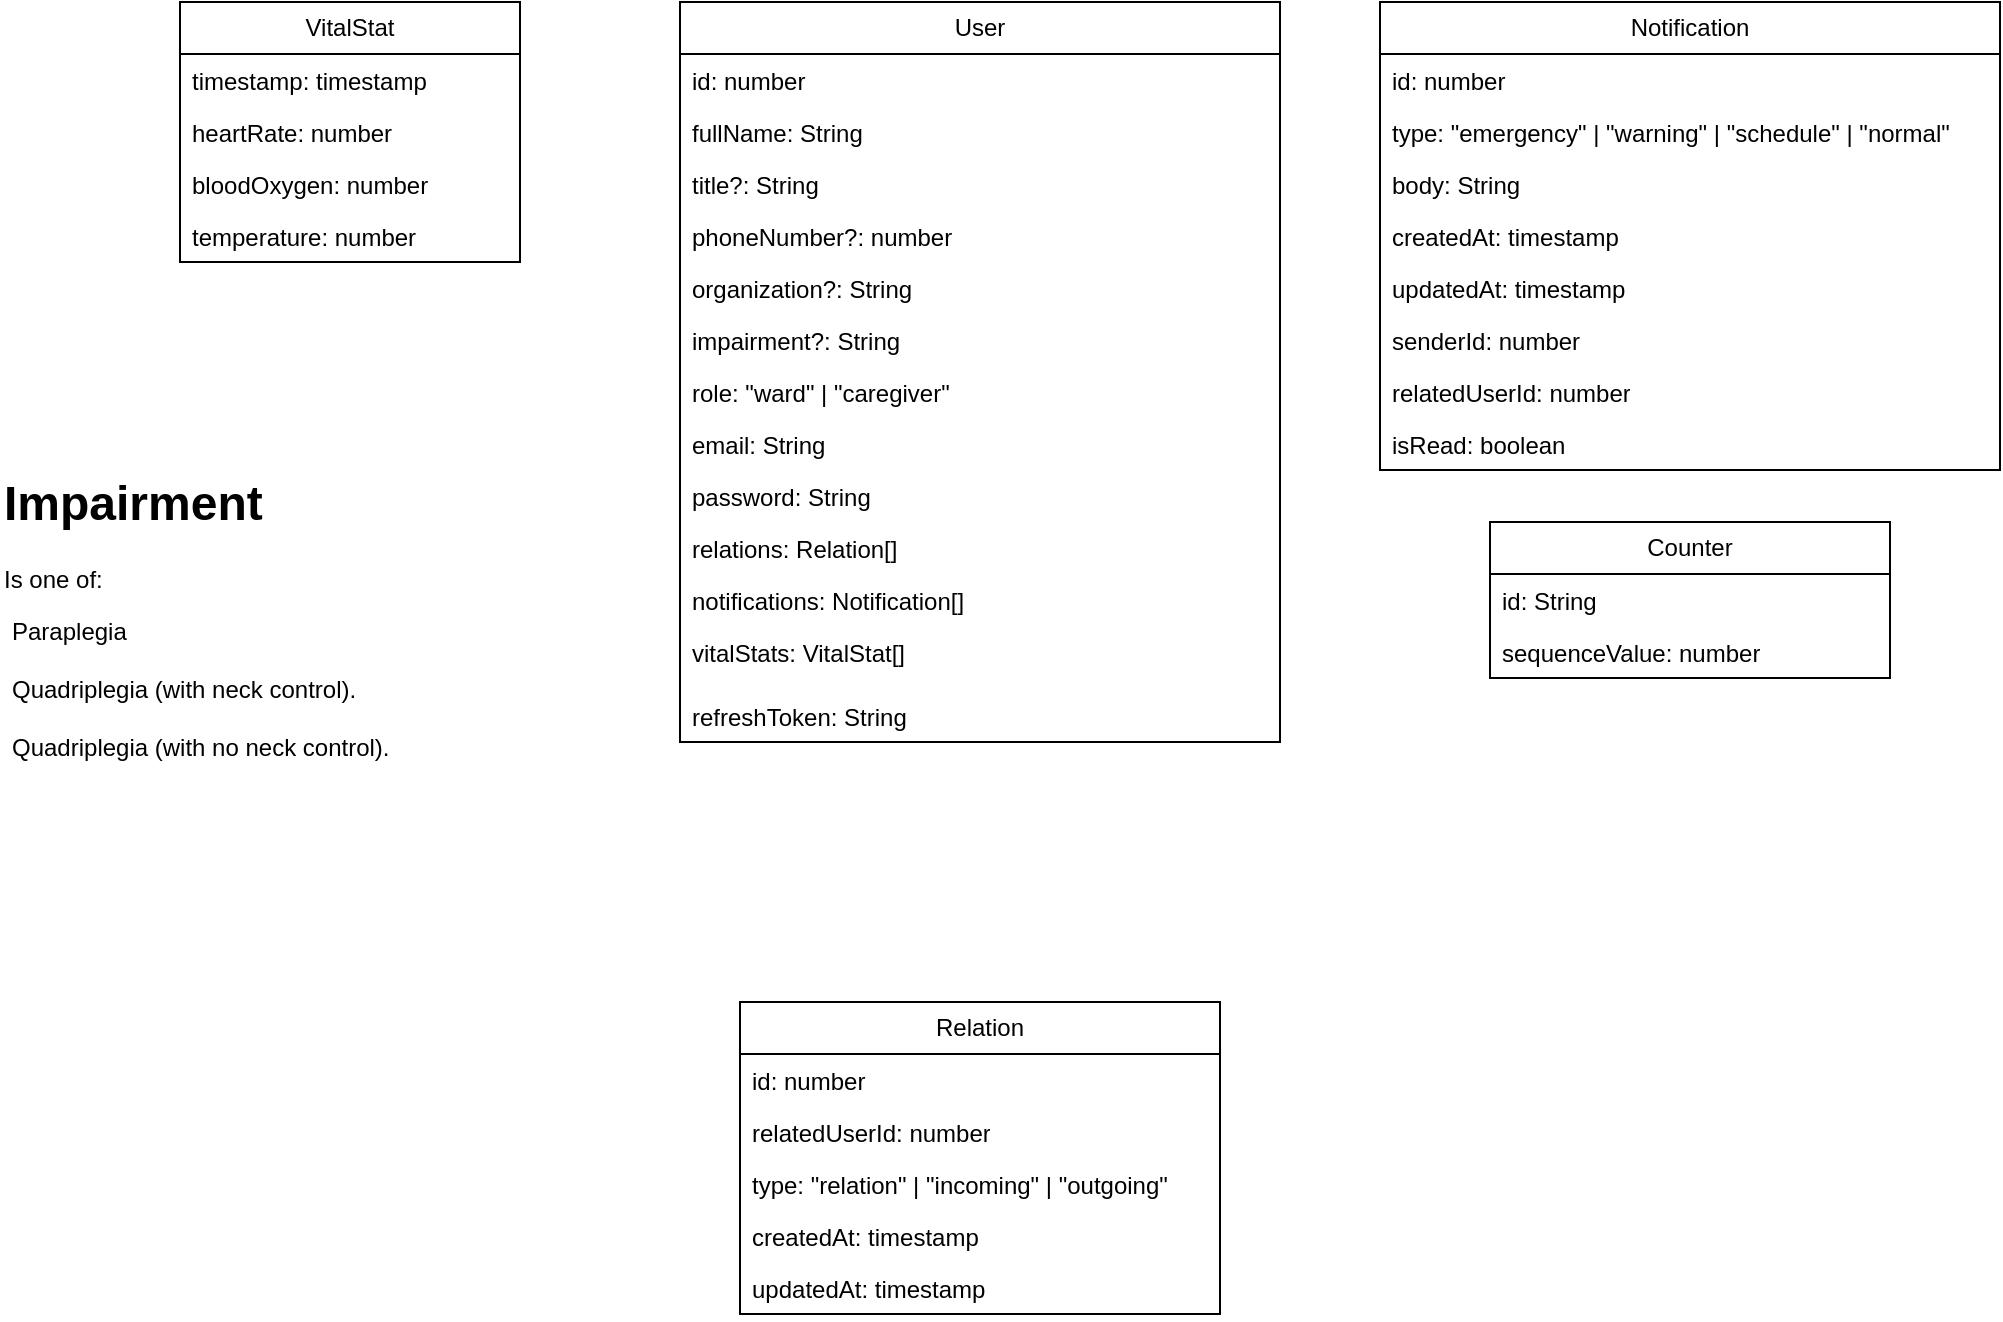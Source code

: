 <mxfile>
    <diagram name="Page-1" id="RhNSDpb28YwICxFGgP6q">
        <mxGraphModel dx="970" dy="594" grid="1" gridSize="10" guides="1" tooltips="1" connect="1" arrows="1" fold="1" page="1" pageScale="1" pageWidth="1920" pageHeight="1200" math="0" shadow="0">
            <root>
                <mxCell id="0"/>
                <mxCell id="1" parent="0"/>
                <mxCell id="53EWXWbnaxRnMBXfWVNh-3" value="User" style="swimlane;fontStyle=0;childLayout=stackLayout;horizontal=1;startSize=26;fillColor=none;horizontalStack=0;resizeParent=1;resizeParentMax=0;resizeLast=0;collapsible=1;marginBottom=0;whiteSpace=wrap;html=1;" parent="1" vertex="1">
                    <mxGeometry x="680" y="140" width="300" height="370" as="geometry"/>
                </mxCell>
                <mxCell id="53EWXWbnaxRnMBXfWVNh-14" value="id: number" style="text;strokeColor=none;fillColor=none;align=left;verticalAlign=top;spacingLeft=4;spacingRight=4;overflow=hidden;rotatable=0;points=[[0,0.5],[1,0.5]];portConstraint=eastwest;whiteSpace=wrap;html=1;" parent="53EWXWbnaxRnMBXfWVNh-3" vertex="1">
                    <mxGeometry y="26" width="300" height="26" as="geometry"/>
                </mxCell>
                <mxCell id="53EWXWbnaxRnMBXfWVNh-5" value="fullName: String" style="text;strokeColor=none;fillColor=none;align=left;verticalAlign=top;spacingLeft=4;spacingRight=4;overflow=hidden;rotatable=0;points=[[0,0.5],[1,0.5]];portConstraint=eastwest;whiteSpace=wrap;html=1;" parent="53EWXWbnaxRnMBXfWVNh-3" vertex="1">
                    <mxGeometry y="52" width="300" height="26" as="geometry"/>
                </mxCell>
                <mxCell id="xeo-HCVFnPWFrrkDlW0r-4" value="title?: String" style="text;strokeColor=none;fillColor=none;align=left;verticalAlign=top;spacingLeft=4;spacingRight=4;overflow=hidden;rotatable=0;points=[[0,0.5],[1,0.5]];portConstraint=eastwest;whiteSpace=wrap;html=1;" parent="53EWXWbnaxRnMBXfWVNh-3" vertex="1">
                    <mxGeometry y="78" width="300" height="26" as="geometry"/>
                </mxCell>
                <mxCell id="53EWXWbnaxRnMBXfWVNh-9" value="phoneNumber?: number" style="text;strokeColor=none;fillColor=none;align=left;verticalAlign=top;spacingLeft=4;spacingRight=4;overflow=hidden;rotatable=0;points=[[0,0.5],[1,0.5]];portConstraint=eastwest;whiteSpace=wrap;html=1;" parent="53EWXWbnaxRnMBXfWVNh-3" vertex="1">
                    <mxGeometry y="104" width="300" height="26" as="geometry"/>
                </mxCell>
                <mxCell id="xeo-HCVFnPWFrrkDlW0r-3" value="organization?: String" style="text;strokeColor=none;fillColor=none;align=left;verticalAlign=top;spacingLeft=4;spacingRight=4;overflow=hidden;rotatable=0;points=[[0,0.5],[1,0.5]];portConstraint=eastwest;whiteSpace=wrap;html=1;" parent="53EWXWbnaxRnMBXfWVNh-3" vertex="1">
                    <mxGeometry y="130" width="300" height="26" as="geometry"/>
                </mxCell>
                <mxCell id="xeo-HCVFnPWFrrkDlW0r-1" value="impairment?: String" style="text;strokeColor=none;fillColor=none;align=left;verticalAlign=top;spacingLeft=4;spacingRight=4;overflow=hidden;rotatable=0;points=[[0,0.5],[1,0.5]];portConstraint=eastwest;whiteSpace=wrap;html=1;" parent="53EWXWbnaxRnMBXfWVNh-3" vertex="1">
                    <mxGeometry y="156" width="300" height="26" as="geometry"/>
                </mxCell>
                <mxCell id="53EWXWbnaxRnMBXfWVNh-13" value="role: &quot;ward&quot; | &quot;caregiver&quot;" style="text;strokeColor=none;fillColor=none;align=left;verticalAlign=top;spacingLeft=4;spacingRight=4;overflow=hidden;rotatable=0;points=[[0,0.5],[1,0.5]];portConstraint=eastwest;whiteSpace=wrap;html=1;" parent="53EWXWbnaxRnMBXfWVNh-3" vertex="1">
                    <mxGeometry y="182" width="300" height="26" as="geometry"/>
                </mxCell>
                <mxCell id="53EWXWbnaxRnMBXfWVNh-7" value="email: String" style="text;strokeColor=none;fillColor=none;align=left;verticalAlign=top;spacingLeft=4;spacingRight=4;overflow=hidden;rotatable=0;points=[[0,0.5],[1,0.5]];portConstraint=eastwest;whiteSpace=wrap;html=1;" parent="53EWXWbnaxRnMBXfWVNh-3" vertex="1">
                    <mxGeometry y="208" width="300" height="26" as="geometry"/>
                </mxCell>
                <mxCell id="53EWXWbnaxRnMBXfWVNh-12" value="password: String" style="text;strokeColor=none;fillColor=none;align=left;verticalAlign=top;spacingLeft=4;spacingRight=4;overflow=hidden;rotatable=0;points=[[0,0.5],[1,0.5]];portConstraint=eastwest;whiteSpace=wrap;html=1;" parent="53EWXWbnaxRnMBXfWVNh-3" vertex="1">
                    <mxGeometry y="234" width="300" height="26" as="geometry"/>
                </mxCell>
                <mxCell id="53EWXWbnaxRnMBXfWVNh-10" value="relations: Relation[]" style="text;strokeColor=none;fillColor=none;align=left;verticalAlign=top;spacingLeft=4;spacingRight=4;overflow=hidden;rotatable=0;points=[[0,0.5],[1,0.5]];portConstraint=eastwest;whiteSpace=wrap;html=1;" parent="53EWXWbnaxRnMBXfWVNh-3" vertex="1">
                    <mxGeometry y="260" width="300" height="26" as="geometry"/>
                </mxCell>
                <mxCell id="ANE4v1oswPU3dnCNAhBP-31" value="notifications: Notification[]" style="text;strokeColor=none;fillColor=none;align=left;verticalAlign=top;spacingLeft=4;spacingRight=4;overflow=hidden;rotatable=0;points=[[0,0.5],[1,0.5]];portConstraint=eastwest;whiteSpace=wrap;html=1;" parent="53EWXWbnaxRnMBXfWVNh-3" vertex="1">
                    <mxGeometry y="286" width="300" height="26" as="geometry"/>
                </mxCell>
                <mxCell id="xeo-HCVFnPWFrrkDlW0r-2" value="vitalStats: VitalStat[]" style="text;strokeColor=none;fillColor=none;align=left;verticalAlign=top;spacingLeft=4;spacingRight=4;overflow=hidden;rotatable=0;points=[[0,0.5],[1,0.5]];portConstraint=eastwest;whiteSpace=wrap;html=1;" parent="53EWXWbnaxRnMBXfWVNh-3" vertex="1">
                    <mxGeometry y="312" width="300" height="32" as="geometry"/>
                </mxCell>
                <mxCell id="n33qdp5U2cRwPJbR96Rh-6" value="refreshToken: String" style="text;strokeColor=none;fillColor=none;align=left;verticalAlign=top;spacingLeft=4;spacingRight=4;overflow=hidden;rotatable=0;points=[[0,0.5],[1,0.5]];portConstraint=eastwest;whiteSpace=wrap;html=1;" parent="53EWXWbnaxRnMBXfWVNh-3" vertex="1">
                    <mxGeometry y="344" width="300" height="26" as="geometry"/>
                </mxCell>
                <mxCell id="ANE4v1oswPU3dnCNAhBP-32" value="&lt;h1 style=&quot;margin-top: 0px;&quot;&gt;Impairment&lt;/h1&gt;&lt;p&gt;Is one of:&lt;/p&gt;&lt;p style=&quot;margin: 0px 0px 0px 4px;&quot;&gt;Paraplegia&lt;/p&gt;&lt;p style=&quot;margin: 0px 0px 0px 4px;&quot;&gt;&lt;br&gt;&lt;/p&gt;&lt;p style=&quot;margin: 0px 0px 0px 4px;&quot;&gt;Quadriplegia (with neck control).&lt;/p&gt;&lt;p style=&quot;margin: 0px 0px 0px 4px;&quot;&gt;&lt;br&gt;&lt;/p&gt;&lt;p style=&quot;margin: 0px 0px 0px 4px;&quot;&gt;Quadriplegia (with no neck control).&lt;/p&gt;&lt;div&gt;&lt;br&gt;&lt;/div&gt;&lt;p&gt;&lt;br&gt;&lt;/p&gt;" style="text;html=1;whiteSpace=wrap;overflow=hidden;rounded=0;" parent="1" vertex="1">
                    <mxGeometry x="340" y="370" width="220" height="172" as="geometry"/>
                </mxCell>
                <mxCell id="z-RqrraqDJKVLrVFG4tr-6" value="Relation" style="swimlane;fontStyle=0;childLayout=stackLayout;horizontal=1;startSize=26;fillColor=none;horizontalStack=0;resizeParent=1;resizeParentMax=0;resizeLast=0;collapsible=1;marginBottom=0;whiteSpace=wrap;html=1;" parent="1" vertex="1">
                    <mxGeometry x="710" y="640" width="240" height="156" as="geometry"/>
                </mxCell>
                <mxCell id="z-RqrraqDJKVLrVFG4tr-7" value="id: number" style="text;strokeColor=none;fillColor=none;align=left;verticalAlign=top;spacingLeft=4;spacingRight=4;overflow=hidden;rotatable=0;points=[[0,0.5],[1,0.5]];portConstraint=eastwest;whiteSpace=wrap;html=1;" parent="z-RqrraqDJKVLrVFG4tr-6" vertex="1">
                    <mxGeometry y="26" width="240" height="26" as="geometry"/>
                </mxCell>
                <mxCell id="z-RqrraqDJKVLrVFG4tr-9" value="relatedUserId: number" style="text;strokeColor=none;fillColor=none;align=left;verticalAlign=top;spacingLeft=4;spacingRight=4;overflow=hidden;rotatable=0;points=[[0,0.5],[1,0.5]];portConstraint=eastwest;whiteSpace=wrap;html=1;" parent="z-RqrraqDJKVLrVFG4tr-6" vertex="1">
                    <mxGeometry y="52" width="240" height="26" as="geometry"/>
                </mxCell>
                <mxCell id="z-RqrraqDJKVLrVFG4tr-17" value="type: &quot;relation&quot; | &quot;incoming&quot; | &quot;outgoing&quot;" style="text;strokeColor=none;fillColor=none;align=left;verticalAlign=top;spacingLeft=4;spacingRight=4;overflow=hidden;rotatable=0;points=[[0,0.5],[1,0.5]];portConstraint=eastwest;whiteSpace=wrap;html=1;" parent="z-RqrraqDJKVLrVFG4tr-6" vertex="1">
                    <mxGeometry y="78" width="240" height="26" as="geometry"/>
                </mxCell>
                <mxCell id="z-RqrraqDJKVLrVFG4tr-18" value="createdAt: timestamp" style="text;strokeColor=none;fillColor=none;align=left;verticalAlign=top;spacingLeft=4;spacingRight=4;overflow=hidden;rotatable=0;points=[[0,0.5],[1,0.5]];portConstraint=eastwest;whiteSpace=wrap;html=1;" parent="z-RqrraqDJKVLrVFG4tr-6" vertex="1">
                    <mxGeometry y="104" width="240" height="26" as="geometry"/>
                </mxCell>
                <mxCell id="z-RqrraqDJKVLrVFG4tr-19" value="updatedAt: timestamp" style="text;strokeColor=none;fillColor=none;align=left;verticalAlign=top;spacingLeft=4;spacingRight=4;overflow=hidden;rotatable=0;points=[[0,0.5],[1,0.5]];portConstraint=eastwest;whiteSpace=wrap;html=1;" parent="z-RqrraqDJKVLrVFG4tr-6" vertex="1">
                    <mxGeometry y="130" width="240" height="26" as="geometry"/>
                </mxCell>
                <mxCell id="z-RqrraqDJKVLrVFG4tr-10" value="Notification" style="swimlane;fontStyle=0;childLayout=stackLayout;horizontal=1;startSize=26;fillColor=none;horizontalStack=0;resizeParent=1;resizeParentMax=0;resizeLast=0;collapsible=1;marginBottom=0;whiteSpace=wrap;html=1;" parent="1" vertex="1">
                    <mxGeometry x="1030" y="140" width="310" height="234" as="geometry"/>
                </mxCell>
                <mxCell id="z-RqrraqDJKVLrVFG4tr-11" value="id: number" style="text;strokeColor=none;fillColor=none;align=left;verticalAlign=top;spacingLeft=4;spacingRight=4;overflow=hidden;rotatable=0;points=[[0,0.5],[1,0.5]];portConstraint=eastwest;whiteSpace=wrap;html=1;" parent="z-RqrraqDJKVLrVFG4tr-10" vertex="1">
                    <mxGeometry y="26" width="310" height="26" as="geometry"/>
                </mxCell>
                <mxCell id="z-RqrraqDJKVLrVFG4tr-12" value="type: &quot;emergency&quot; | &quot;warning&quot; | &quot;schedule&quot; | &quot;normal&quot;" style="text;strokeColor=none;fillColor=none;align=left;verticalAlign=top;spacingLeft=4;spacingRight=4;overflow=hidden;rotatable=0;points=[[0,0.5],[1,0.5]];portConstraint=eastwest;whiteSpace=wrap;html=1;" parent="z-RqrraqDJKVLrVFG4tr-10" vertex="1">
                    <mxGeometry y="52" width="310" height="26" as="geometry"/>
                </mxCell>
                <mxCell id="z-RqrraqDJKVLrVFG4tr-13" value="body: String" style="text;strokeColor=none;fillColor=none;align=left;verticalAlign=top;spacingLeft=4;spacingRight=4;overflow=hidden;rotatable=0;points=[[0,0.5],[1,0.5]];portConstraint=eastwest;whiteSpace=wrap;html=1;" parent="z-RqrraqDJKVLrVFG4tr-10" vertex="1">
                    <mxGeometry y="78" width="310" height="26" as="geometry"/>
                </mxCell>
                <mxCell id="2" value="createdAt: timestamp" style="text;strokeColor=none;fillColor=none;align=left;verticalAlign=top;spacingLeft=4;spacingRight=4;overflow=hidden;rotatable=0;points=[[0,0.5],[1,0.5]];portConstraint=eastwest;whiteSpace=wrap;html=1;" parent="z-RqrraqDJKVLrVFG4tr-10" vertex="1">
                    <mxGeometry y="104" width="310" height="26" as="geometry"/>
                </mxCell>
                <mxCell id="3" value="updatedAt: timestamp" style="text;strokeColor=none;fillColor=none;align=left;verticalAlign=top;spacingLeft=4;spacingRight=4;overflow=hidden;rotatable=0;points=[[0,0.5],[1,0.5]];portConstraint=eastwest;whiteSpace=wrap;html=1;" parent="z-RqrraqDJKVLrVFG4tr-10" vertex="1">
                    <mxGeometry y="130" width="310" height="26" as="geometry"/>
                </mxCell>
                <mxCell id="z-RqrraqDJKVLrVFG4tr-15" value="senderId: number" style="text;strokeColor=none;fillColor=none;align=left;verticalAlign=top;spacingLeft=4;spacingRight=4;overflow=hidden;rotatable=0;points=[[0,0.5],[1,0.5]];portConstraint=eastwest;whiteSpace=wrap;html=1;" parent="z-RqrraqDJKVLrVFG4tr-10" vertex="1">
                    <mxGeometry y="156" width="310" height="26" as="geometry"/>
                </mxCell>
                <mxCell id="4" value="relatedUserId: number" style="text;strokeColor=none;fillColor=none;align=left;verticalAlign=top;spacingLeft=4;spacingRight=4;overflow=hidden;rotatable=0;points=[[0,0.5],[1,0.5]];portConstraint=eastwest;whiteSpace=wrap;html=1;" vertex="1" parent="z-RqrraqDJKVLrVFG4tr-10">
                    <mxGeometry y="182" width="310" height="26" as="geometry"/>
                </mxCell>
                <mxCell id="z-RqrraqDJKVLrVFG4tr-16" value="isRead: boolean" style="text;strokeColor=none;fillColor=none;align=left;verticalAlign=top;spacingLeft=4;spacingRight=4;overflow=hidden;rotatable=0;points=[[0,0.5],[1,0.5]];portConstraint=eastwest;whiteSpace=wrap;html=1;" parent="z-RqrraqDJKVLrVFG4tr-10" vertex="1">
                    <mxGeometry y="208" width="310" height="26" as="geometry"/>
                </mxCell>
                <mxCell id="z-RqrraqDJKVLrVFG4tr-33" value="VitalStat" style="swimlane;fontStyle=0;childLayout=stackLayout;horizontal=1;startSize=26;fillColor=none;horizontalStack=0;resizeParent=1;resizeParentMax=0;resizeLast=0;collapsible=1;marginBottom=0;whiteSpace=wrap;html=1;" parent="1" vertex="1">
                    <mxGeometry x="430" y="140" width="170" height="130" as="geometry"/>
                </mxCell>
                <mxCell id="z-RqrraqDJKVLrVFG4tr-37" value="timestamp: timestamp" style="text;strokeColor=none;fillColor=none;align=left;verticalAlign=top;spacingLeft=4;spacingRight=4;overflow=hidden;rotatable=0;points=[[0,0.5],[1,0.5]];portConstraint=eastwest;whiteSpace=wrap;html=1;" parent="z-RqrraqDJKVLrVFG4tr-33" vertex="1">
                    <mxGeometry y="26" width="170" height="26" as="geometry"/>
                </mxCell>
                <mxCell id="z-RqrraqDJKVLrVFG4tr-34" value="heartRate: number" style="text;strokeColor=none;fillColor=none;align=left;verticalAlign=top;spacingLeft=4;spacingRight=4;overflow=hidden;rotatable=0;points=[[0,0.5],[1,0.5]];portConstraint=eastwest;whiteSpace=wrap;html=1;" parent="z-RqrraqDJKVLrVFG4tr-33" vertex="1">
                    <mxGeometry y="52" width="170" height="26" as="geometry"/>
                </mxCell>
                <mxCell id="z-RqrraqDJKVLrVFG4tr-35" value="bloodOxygen: number" style="text;strokeColor=none;fillColor=none;align=left;verticalAlign=top;spacingLeft=4;spacingRight=4;overflow=hidden;rotatable=0;points=[[0,0.5],[1,0.5]];portConstraint=eastwest;whiteSpace=wrap;html=1;" parent="z-RqrraqDJKVLrVFG4tr-33" vertex="1">
                    <mxGeometry y="78" width="170" height="26" as="geometry"/>
                </mxCell>
                <mxCell id="z-RqrraqDJKVLrVFG4tr-36" value="temperature: number" style="text;strokeColor=none;fillColor=none;align=left;verticalAlign=top;spacingLeft=4;spacingRight=4;overflow=hidden;rotatable=0;points=[[0,0.5],[1,0.5]];portConstraint=eastwest;whiteSpace=wrap;html=1;" parent="z-RqrraqDJKVLrVFG4tr-33" vertex="1">
                    <mxGeometry y="104" width="170" height="26" as="geometry"/>
                </mxCell>
                <mxCell id="n33qdp5U2cRwPJbR96Rh-1" value="Counter" style="swimlane;fontStyle=0;childLayout=stackLayout;horizontal=1;startSize=26;fillColor=none;horizontalStack=0;resizeParent=1;resizeParentMax=0;resizeLast=0;collapsible=1;marginBottom=0;whiteSpace=wrap;html=1;" parent="1" vertex="1">
                    <mxGeometry x="1085" y="400" width="200" height="78" as="geometry"/>
                </mxCell>
                <mxCell id="n33qdp5U2cRwPJbR96Rh-2" value="id: String" style="text;strokeColor=none;fillColor=none;align=left;verticalAlign=top;spacingLeft=4;spacingRight=4;overflow=hidden;rotatable=0;points=[[0,0.5],[1,0.5]];portConstraint=eastwest;whiteSpace=wrap;html=1;" parent="n33qdp5U2cRwPJbR96Rh-1" vertex="1">
                    <mxGeometry y="26" width="200" height="26" as="geometry"/>
                </mxCell>
                <mxCell id="n33qdp5U2cRwPJbR96Rh-3" value="sequenceValue: number" style="text;strokeColor=none;fillColor=none;align=left;verticalAlign=top;spacingLeft=4;spacingRight=4;overflow=hidden;rotatable=0;points=[[0,0.5],[1,0.5]];portConstraint=eastwest;whiteSpace=wrap;html=1;" parent="n33qdp5U2cRwPJbR96Rh-1" vertex="1">
                    <mxGeometry y="52" width="200" height="26" as="geometry"/>
                </mxCell>
            </root>
        </mxGraphModel>
    </diagram>
</mxfile>